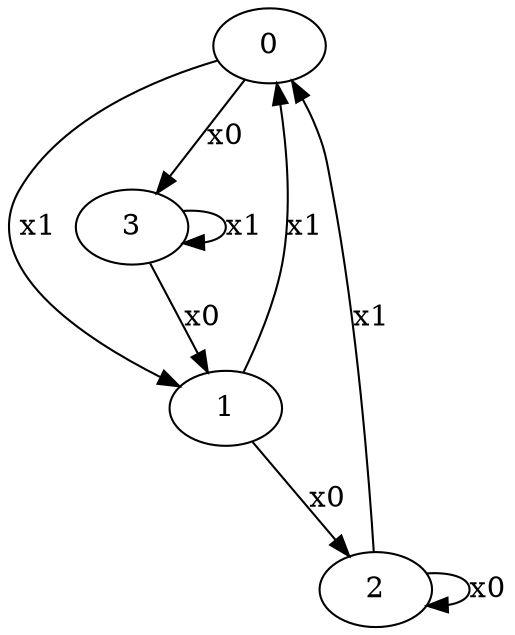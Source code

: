 digraph G {
0;
1;
2;
3;
0->3  [label=x0];
0->1  [label=x1];
1->2  [label=x0];
1->0  [label=x1];
2->2  [label=x0];
2->0  [label=x1];
3->1  [label=x0];
3->3  [label=x1];
}
